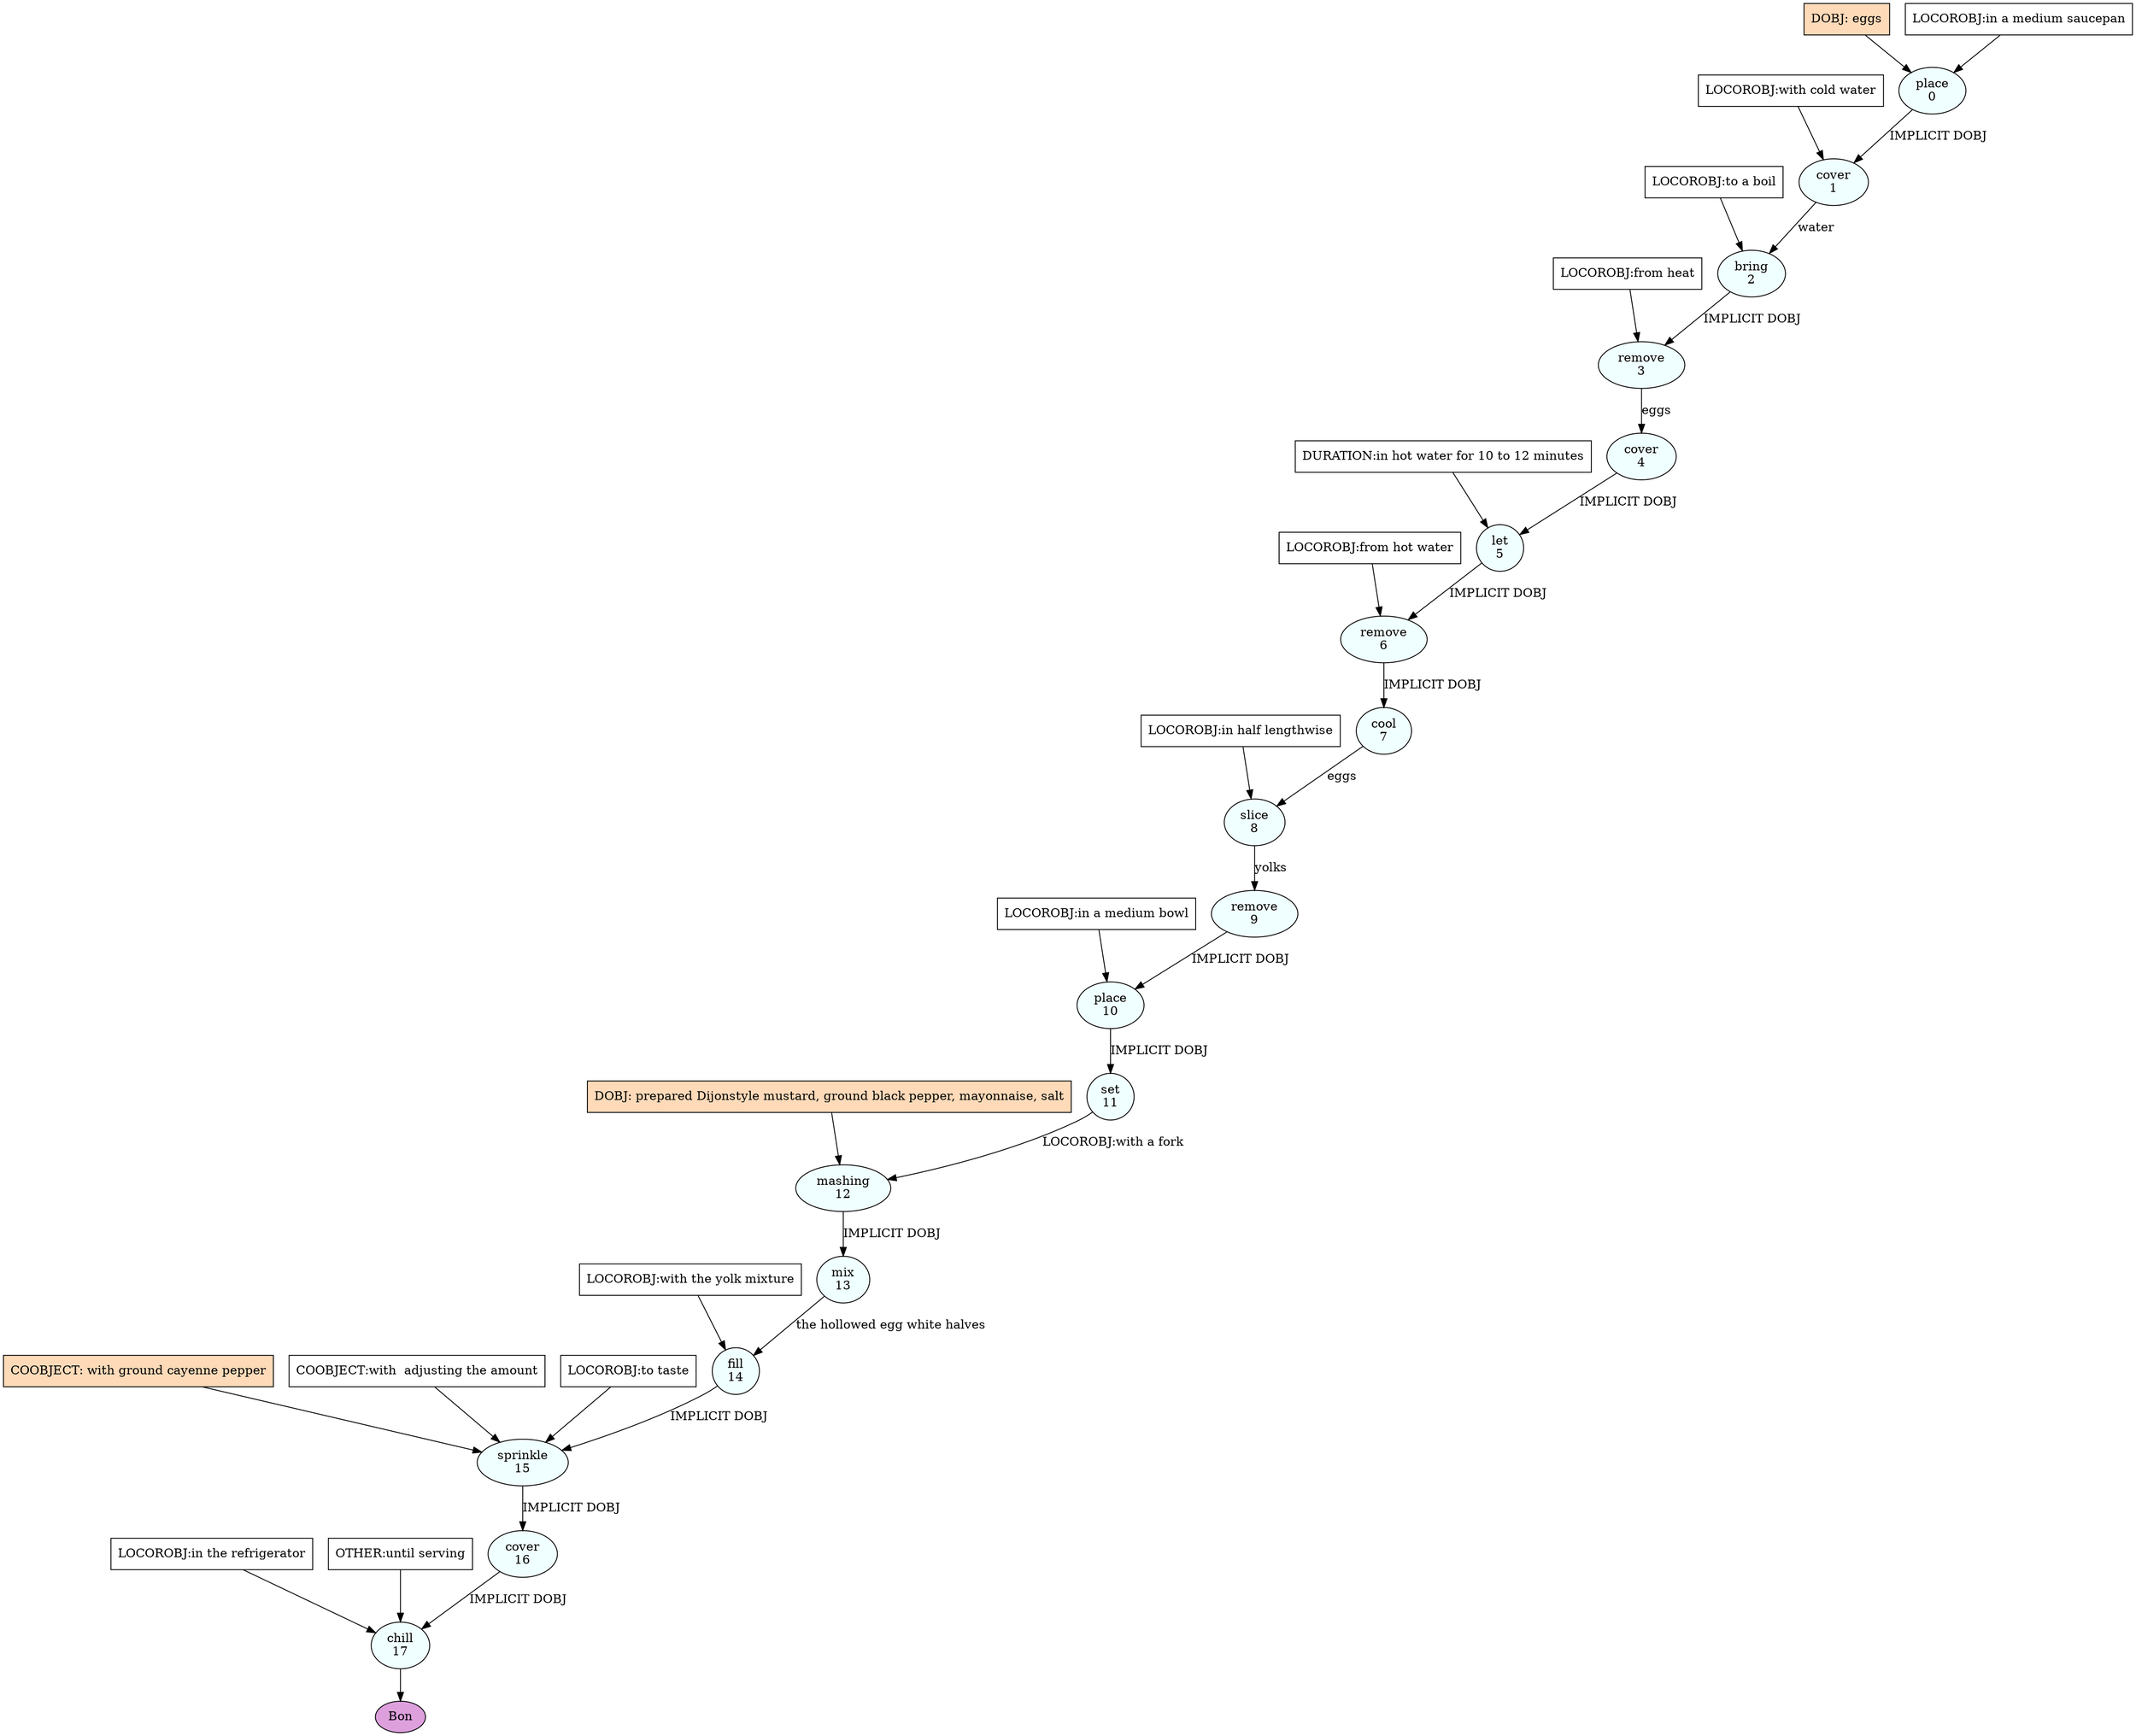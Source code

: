 digraph recipe {
E0[label="place
0", shape=oval, style=filled, fillcolor=azure]
E1[label="cover
1", shape=oval, style=filled, fillcolor=azure]
E2[label="bring
2", shape=oval, style=filled, fillcolor=azure]
E3[label="remove
3", shape=oval, style=filled, fillcolor=azure]
E4[label="cover
4", shape=oval, style=filled, fillcolor=azure]
E5[label="let
5", shape=oval, style=filled, fillcolor=azure]
E6[label="remove
6", shape=oval, style=filled, fillcolor=azure]
E7[label="cool
7", shape=oval, style=filled, fillcolor=azure]
E8[label="slice
8", shape=oval, style=filled, fillcolor=azure]
E9[label="remove
9", shape=oval, style=filled, fillcolor=azure]
E10[label="place
10", shape=oval, style=filled, fillcolor=azure]
E11[label="set
11", shape=oval, style=filled, fillcolor=azure]
E12[label="mashing
12", shape=oval, style=filled, fillcolor=azure]
E13[label="mix
13", shape=oval, style=filled, fillcolor=azure]
E14[label="fill
14", shape=oval, style=filled, fillcolor=azure]
E15[label="sprinkle
15", shape=oval, style=filled, fillcolor=azure]
E16[label="cover
16", shape=oval, style=filled, fillcolor=azure]
E17[label="chill
17", shape=oval, style=filled, fillcolor=azure]
D0[label="DOBJ: eggs", shape=box, style=filled, fillcolor=peachpuff]
D0 -> E0
P0_0[label="LOCOROBJ:in a medium saucepan", shape=box, style=filled, fillcolor=white]
P0_0 -> E0
E0 -> E1 [label="IMPLICIT DOBJ"]
P1_0_0[label="LOCOROBJ:with cold water", shape=box, style=filled, fillcolor=white]
P1_0_0 -> E1
E1 -> E2 [label="water"]
P2_0_0[label="LOCOROBJ:to a boil", shape=box, style=filled, fillcolor=white]
P2_0_0 -> E2
E2 -> E3 [label="IMPLICIT DOBJ"]
P3_0_0[label="LOCOROBJ:from heat", shape=box, style=filled, fillcolor=white]
P3_0_0 -> E3
E3 -> E4 [label="eggs"]
E4 -> E5 [label="IMPLICIT DOBJ"]
P5_0_0[label="DURATION:in hot water for 10 to 12 minutes", shape=box, style=filled, fillcolor=white]
P5_0_0 -> E5
E5 -> E6 [label="IMPLICIT DOBJ"]
P6_0_0[label="LOCOROBJ:from hot water", shape=box, style=filled, fillcolor=white]
P6_0_0 -> E6
E6 -> E7 [label="IMPLICIT DOBJ"]
E7 -> E8 [label="eggs"]
P8_0_0[label="LOCOROBJ:in half lengthwise", shape=box, style=filled, fillcolor=white]
P8_0_0 -> E8
E8 -> E9 [label="yolks"]
E9 -> E10 [label="IMPLICIT DOBJ"]
P10_0_0[label="LOCOROBJ:in a medium bowl", shape=box, style=filled, fillcolor=white]
P10_0_0 -> E10
E10 -> E11 [label="IMPLICIT DOBJ"]
D12_ing[label="DOBJ: prepared Dijonstyle mustard, ground black pepper, mayonnaise, salt", shape=box, style=filled, fillcolor=peachpuff]
D12_ing -> E12
E11 -> E12 [label="LOCOROBJ:with a fork"]
E12 -> E13 [label="IMPLICIT DOBJ"]
E13 -> E14 [label="the hollowed egg white halves"]
P14_0_0[label="LOCOROBJ:with the yolk mixture", shape=box, style=filled, fillcolor=white]
P14_0_0 -> E14
E14 -> E15 [label="IMPLICIT DOBJ"]
P15_0_ing[label="COOBJECT: with ground cayenne pepper", shape=box, style=filled, fillcolor=peachpuff]
P15_0_ing -> E15
P15_0_0[label="COOBJECT:with  adjusting the amount", shape=box, style=filled, fillcolor=white]
P15_0_0 -> E15
P15_1_0[label="LOCOROBJ:to taste", shape=box, style=filled, fillcolor=white]
P15_1_0 -> E15
E15 -> E16 [label="IMPLICIT DOBJ"]
E16 -> E17 [label="IMPLICIT DOBJ"]
P17_0_0[label="LOCOROBJ:in the refrigerator", shape=box, style=filled, fillcolor=white]
P17_0_0 -> E17
P17_1_0[label="OTHER:until serving", shape=box, style=filled, fillcolor=white]
P17_1_0 -> E17
EOR[label="Bon", shape=oval, style=filled, fillcolor=plum]
E17 -> EOR
}
